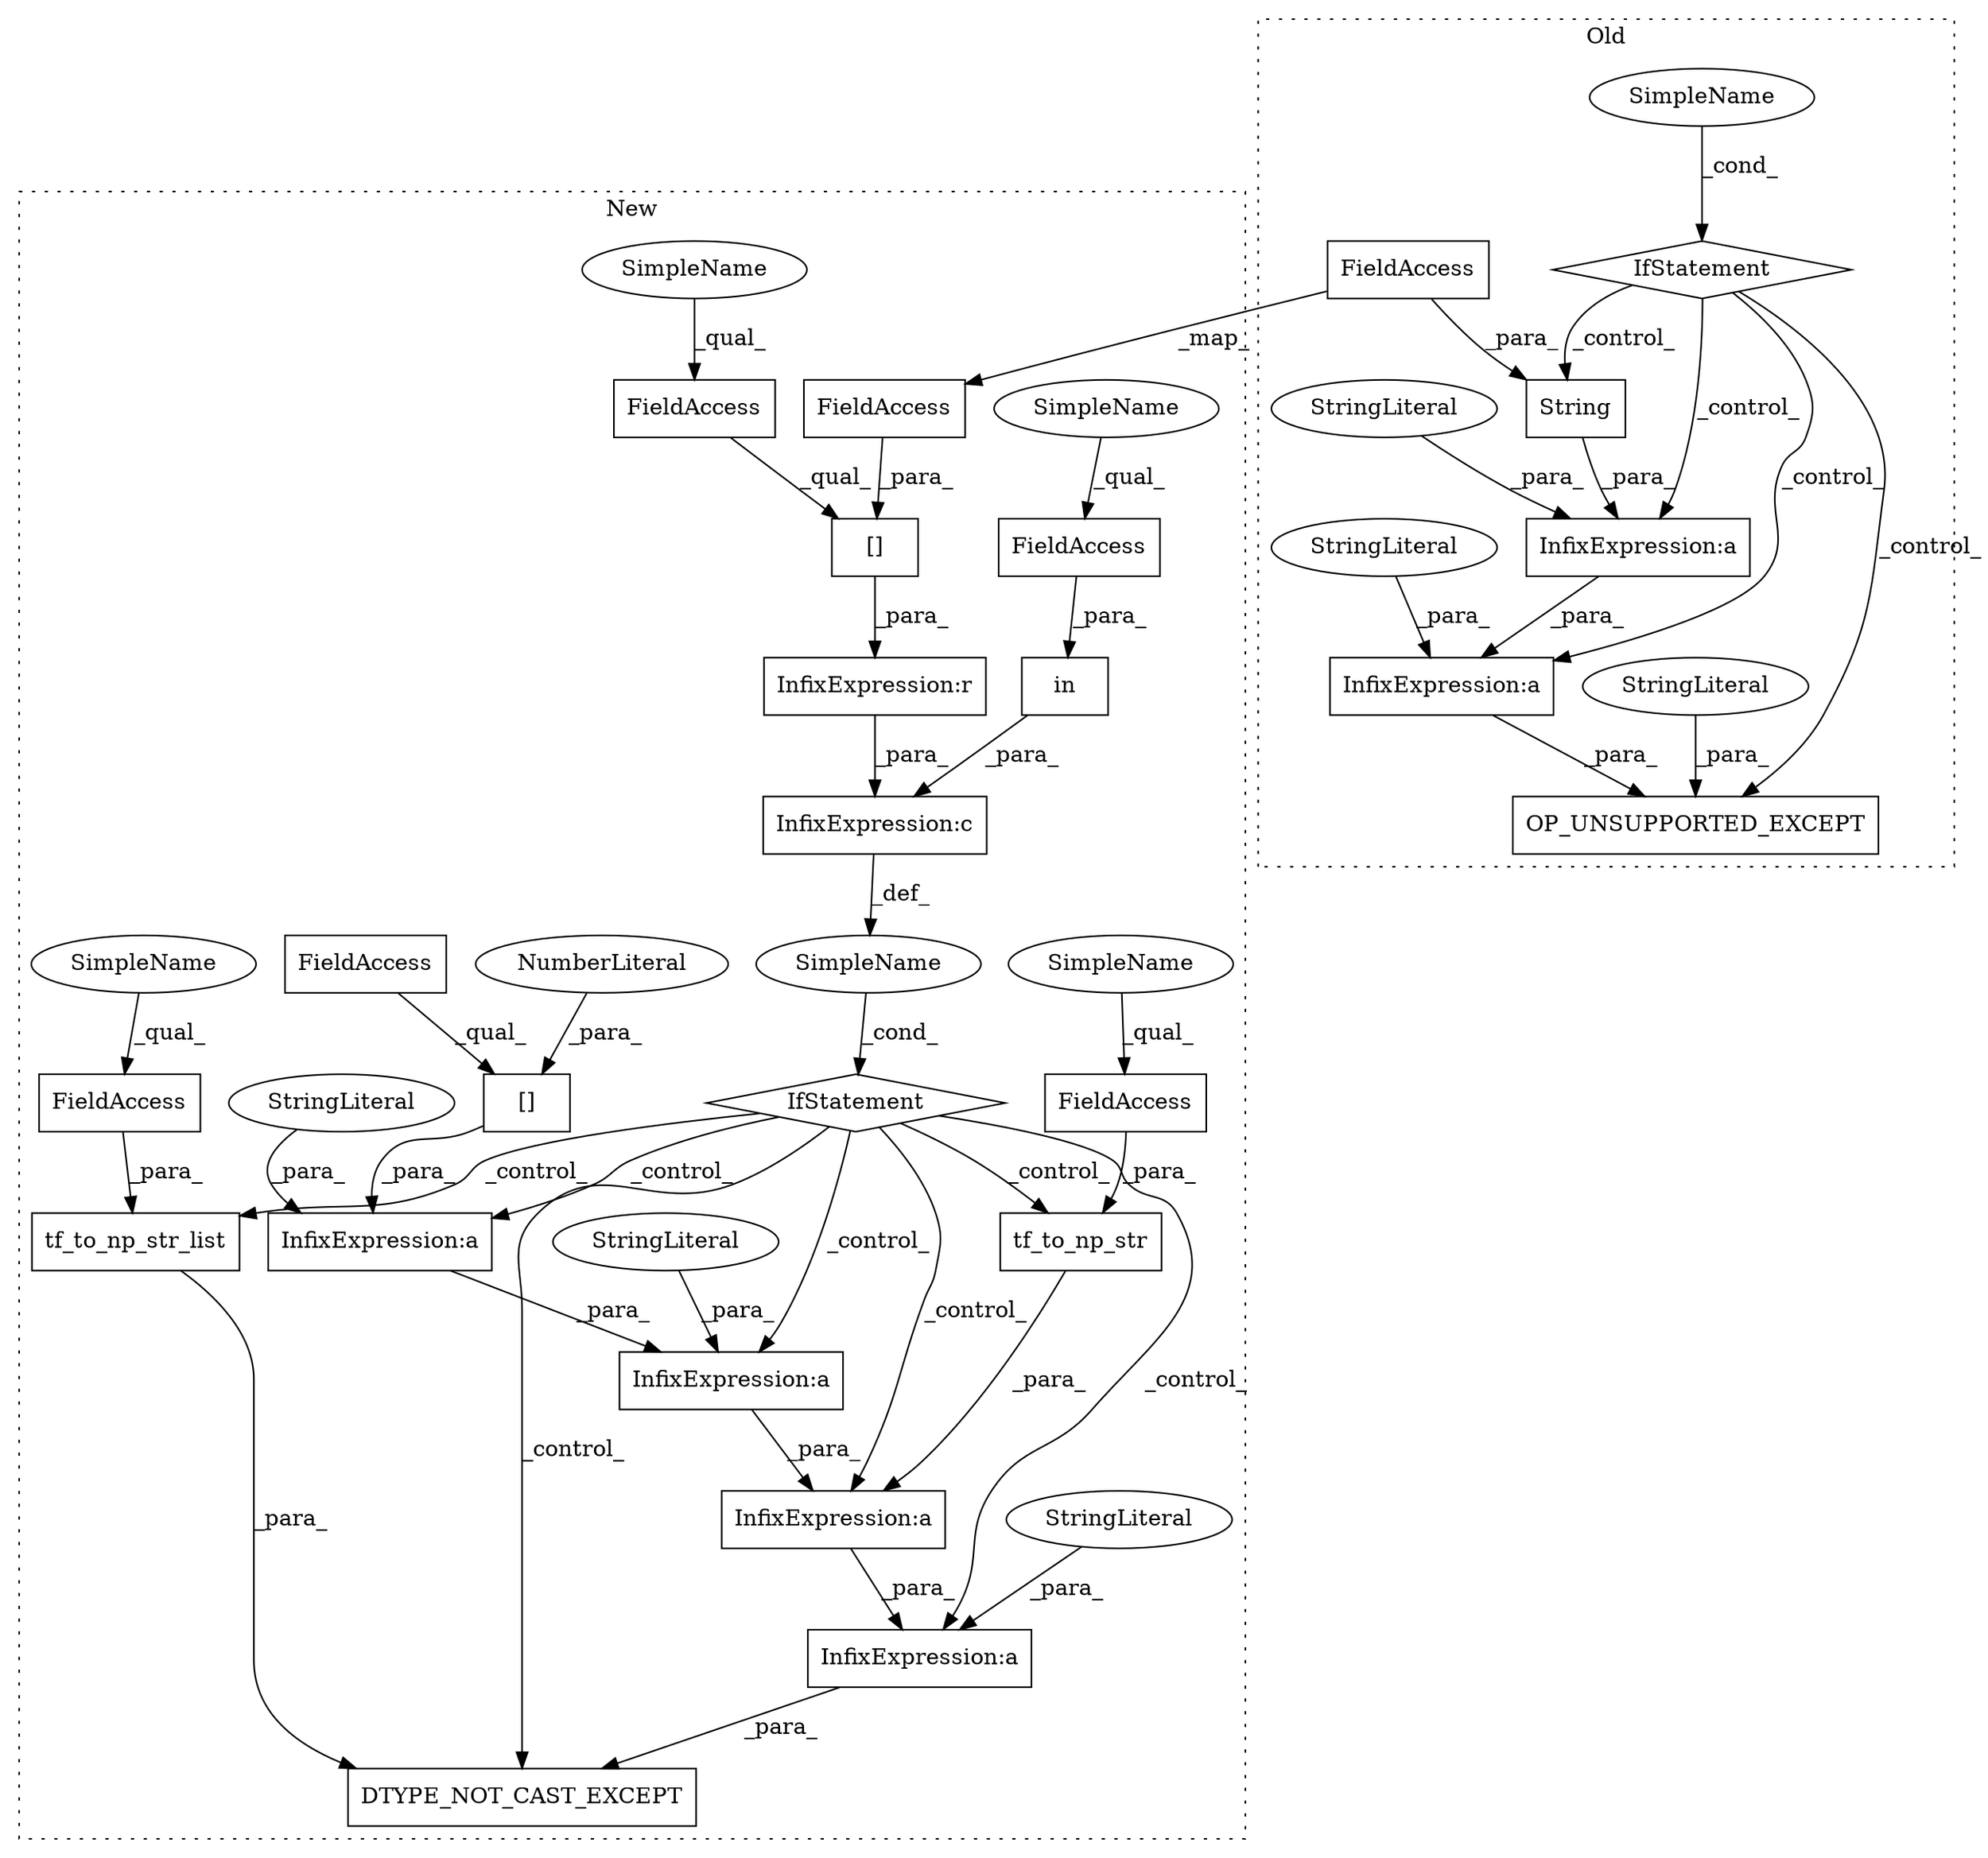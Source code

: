 digraph G {
subgraph cluster0 {
1 [label="String" a="32" s="975,989" l="7,1" shape="box"];
4 [label="InfixExpression:a" a="27" s="972" l="3" shape="box"];
12 [label="SimpleName" a="42" s="" l="" shape="ellipse"];
15 [label="OP_UNSUPPORTED_EXCEPT" a="32" s="931,1015" l="22,1" shape="box"];
21 [label="StringLiteral" a="45" s="1003" l="12" shape="ellipse"];
22 [label="StringLiteral" a="45" s="954" l="18" shape="ellipse"];
29 [label="FieldAccess" a="22" s="982" l="7" shape="box"];
30 [label="IfStatement" a="25" s="873,911" l="8,2" shape="diamond"];
32 [label="InfixExpression:a" a="27" s="991" l="3" shape="box"];
34 [label="StringLiteral" a="45" s="994" l="8" shape="ellipse"];
label = "Old";
style="dotted";
}
subgraph cluster1 {
2 [label="DTYPE_NOT_CAST_EXCEPT" a="32" s="1020,1220" l="22,1" shape="box"];
3 [label="InfixExpression:a" a="27" s="1077" l="3" shape="box"];
5 [label="InfixExpression:a" a="27" s="1059" l="3" shape="box"];
6 [label="InfixExpression:a" a="27" s="1150" l="3" shape="box"];
7 [label="InfixExpression:a" a="27" s="1100" l="3" shape="box"];
8 [label="[]" a="2" s="1062,1075" l="12,1" shape="box"];
9 [label="NumberLiteral" a="34" s="1074" l="1" shape="ellipse"];
10 [label="InfixExpression:c" a="27" s="965" l="4" shape="box"];
11 [label="tf_to_np_str_list" a="32" s="1182,1219" l="18,1" shape="box"];
13 [label="SimpleName" a="42" s="" l="" shape="ellipse"];
14 [label="tf_to_np_str" a="32" s="1128,1148" l="13,1" shape="box"];
16 [label="InfixExpression:r" a="27" s="991" l="4" shape="box"];
17 [label="[]" a="2" s="970,990" l="13,1" shape="box"];
18 [label="FieldAccess" a="22" s="1062" l="11" shape="box"];
19 [label="FieldAccess" a="22" s="1200" l="19" shape="box"];
20 [label="StringLiteral" a="45" s="1045" l="14" shape="ellipse"];
23 [label="StringLiteral" a="45" s="1153" l="3" shape="ellipse"];
24 [label="StringLiteral" a="45" s="1080" l="19" shape="ellipse"];
25 [label="FieldAccess" a="22" s="952" l="12" shape="box"];
26 [label="FieldAccess" a="22" s="970" l="12" shape="box"];
27 [label="FieldAccess" a="22" s="1141" l="7" shape="box"];
28 [label="FieldAccess" a="22" s="983" l="7" shape="box"];
31 [label="IfStatement" a="25" s="932,1000" l="4,2" shape="diamond"];
33 [label="in" a="105" s="941" l="23" shape="box"];
35 [label="SimpleName" a="42" s="1141" l="1" shape="ellipse"];
36 [label="SimpleName" a="42" s="952" l="3" shape="ellipse"];
37 [label="SimpleName" a="42" s="970" l="3" shape="ellipse"];
38 [label="SimpleName" a="42" s="1200" l="3" shape="ellipse"];
label = "New";
style="dotted";
}
1 -> 4 [label="_para_"];
3 -> 7 [label="_para_"];
4 -> 32 [label="_para_"];
5 -> 3 [label="_para_"];
6 -> 2 [label="_para_"];
7 -> 6 [label="_para_"];
8 -> 5 [label="_para_"];
9 -> 8 [label="_para_"];
10 -> 13 [label="_def_"];
11 -> 2 [label="_para_"];
12 -> 30 [label="_cond_"];
13 -> 31 [label="_cond_"];
14 -> 7 [label="_para_"];
16 -> 10 [label="_para_"];
17 -> 16 [label="_para_"];
18 -> 8 [label="_qual_"];
19 -> 11 [label="_para_"];
20 -> 5 [label="_para_"];
21 -> 15 [label="_para_"];
22 -> 4 [label="_para_"];
23 -> 6 [label="_para_"];
24 -> 3 [label="_para_"];
25 -> 33 [label="_para_"];
26 -> 17 [label="_qual_"];
27 -> 14 [label="_para_"];
28 -> 17 [label="_para_"];
29 -> 28 [label="_map_"];
29 -> 1 [label="_para_"];
30 -> 1 [label="_control_"];
30 -> 15 [label="_control_"];
30 -> 32 [label="_control_"];
30 -> 4 [label="_control_"];
31 -> 2 [label="_control_"];
31 -> 5 [label="_control_"];
31 -> 6 [label="_control_"];
31 -> 11 [label="_control_"];
31 -> 7 [label="_control_"];
31 -> 14 [label="_control_"];
31 -> 3 [label="_control_"];
32 -> 15 [label="_para_"];
33 -> 10 [label="_para_"];
34 -> 32 [label="_para_"];
35 -> 27 [label="_qual_"];
36 -> 25 [label="_qual_"];
37 -> 26 [label="_qual_"];
38 -> 19 [label="_qual_"];
}